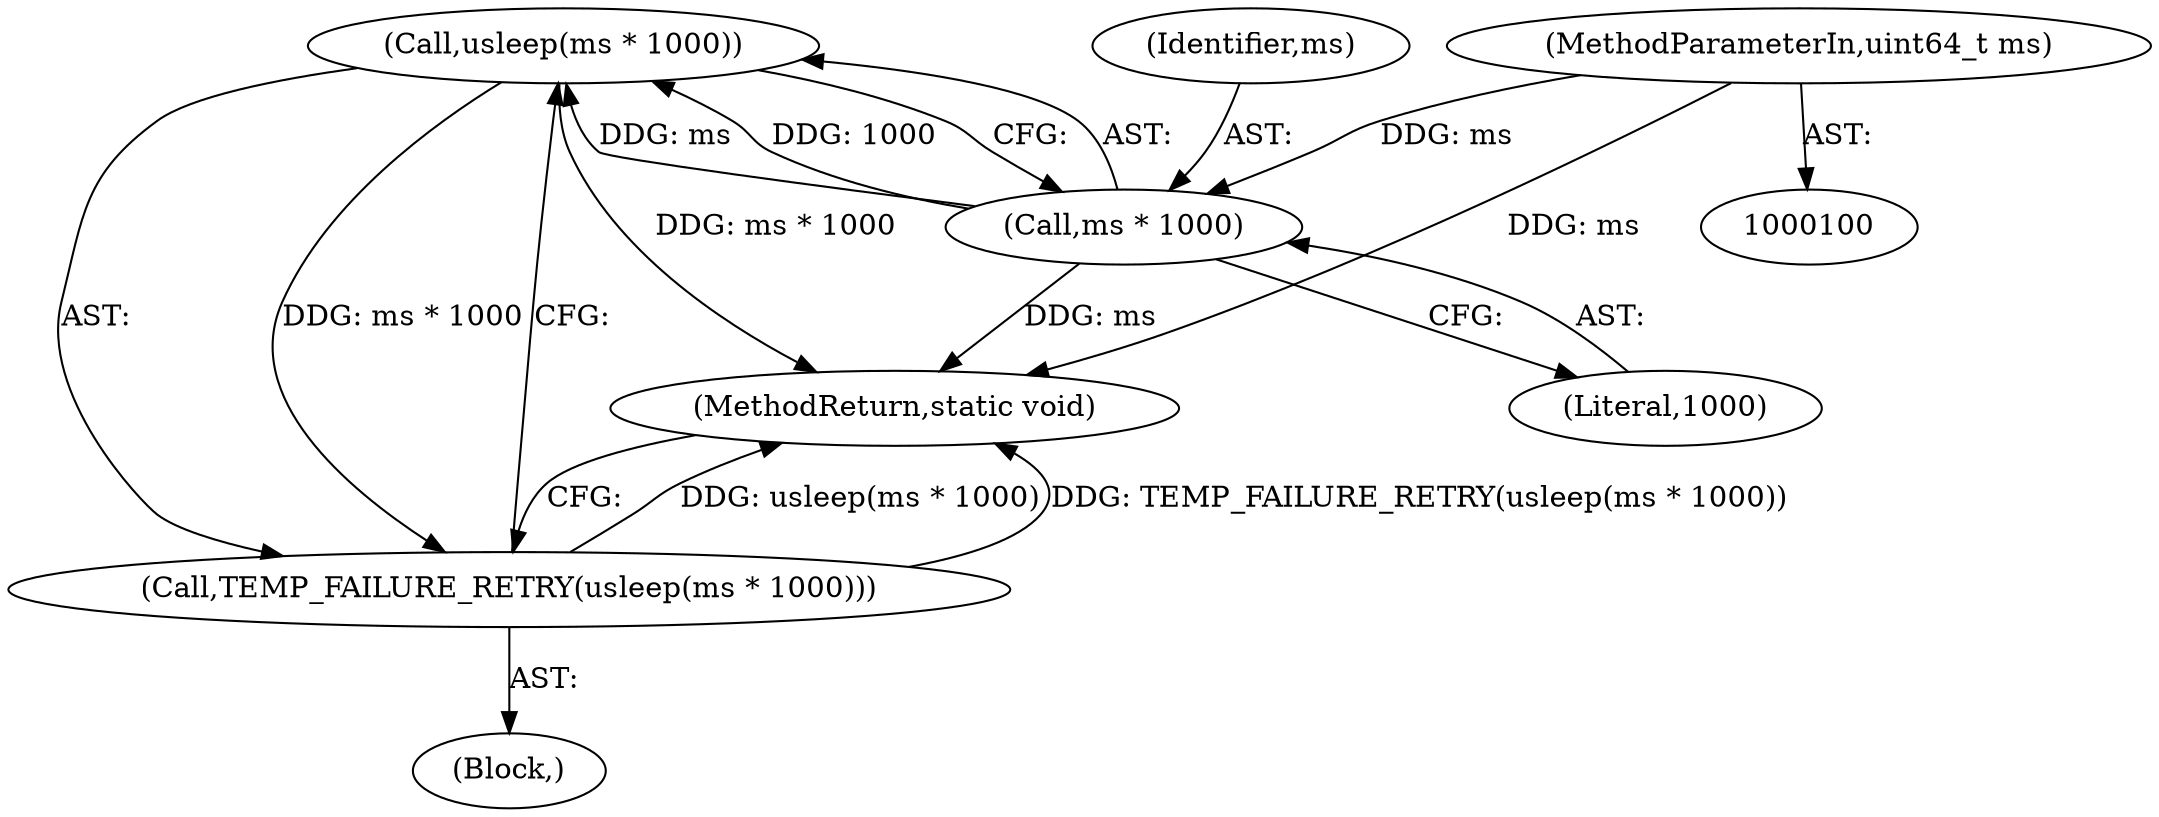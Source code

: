 digraph "0_Android_472271b153c5dc53c28beac55480a8d8434b2d5c_66@API" {
"1000104" [label="(Call,usleep(ms * 1000))"];
"1000105" [label="(Call,ms * 1000)"];
"1000101" [label="(MethodParameterIn,uint64_t ms)"];
"1000103" [label="(Call,TEMP_FAILURE_RETRY(usleep(ms * 1000)))"];
"1000104" [label="(Call,usleep(ms * 1000))"];
"1000102" [label="(Block,)"];
"1000106" [label="(Identifier,ms)"];
"1000105" [label="(Call,ms * 1000)"];
"1000101" [label="(MethodParameterIn,uint64_t ms)"];
"1000108" [label="(MethodReturn,static void)"];
"1000103" [label="(Call,TEMP_FAILURE_RETRY(usleep(ms * 1000)))"];
"1000107" [label="(Literal,1000)"];
"1000104" -> "1000103"  [label="AST: "];
"1000104" -> "1000105"  [label="CFG: "];
"1000105" -> "1000104"  [label="AST: "];
"1000103" -> "1000104"  [label="CFG: "];
"1000104" -> "1000108"  [label="DDG: ms * 1000"];
"1000104" -> "1000103"  [label="DDG: ms * 1000"];
"1000105" -> "1000104"  [label="DDG: ms"];
"1000105" -> "1000104"  [label="DDG: 1000"];
"1000105" -> "1000107"  [label="CFG: "];
"1000106" -> "1000105"  [label="AST: "];
"1000107" -> "1000105"  [label="AST: "];
"1000105" -> "1000108"  [label="DDG: ms"];
"1000101" -> "1000105"  [label="DDG: ms"];
"1000101" -> "1000100"  [label="AST: "];
"1000101" -> "1000108"  [label="DDG: ms"];
"1000103" -> "1000102"  [label="AST: "];
"1000108" -> "1000103"  [label="CFG: "];
"1000103" -> "1000108"  [label="DDG: usleep(ms * 1000)"];
"1000103" -> "1000108"  [label="DDG: TEMP_FAILURE_RETRY(usleep(ms * 1000))"];
}
